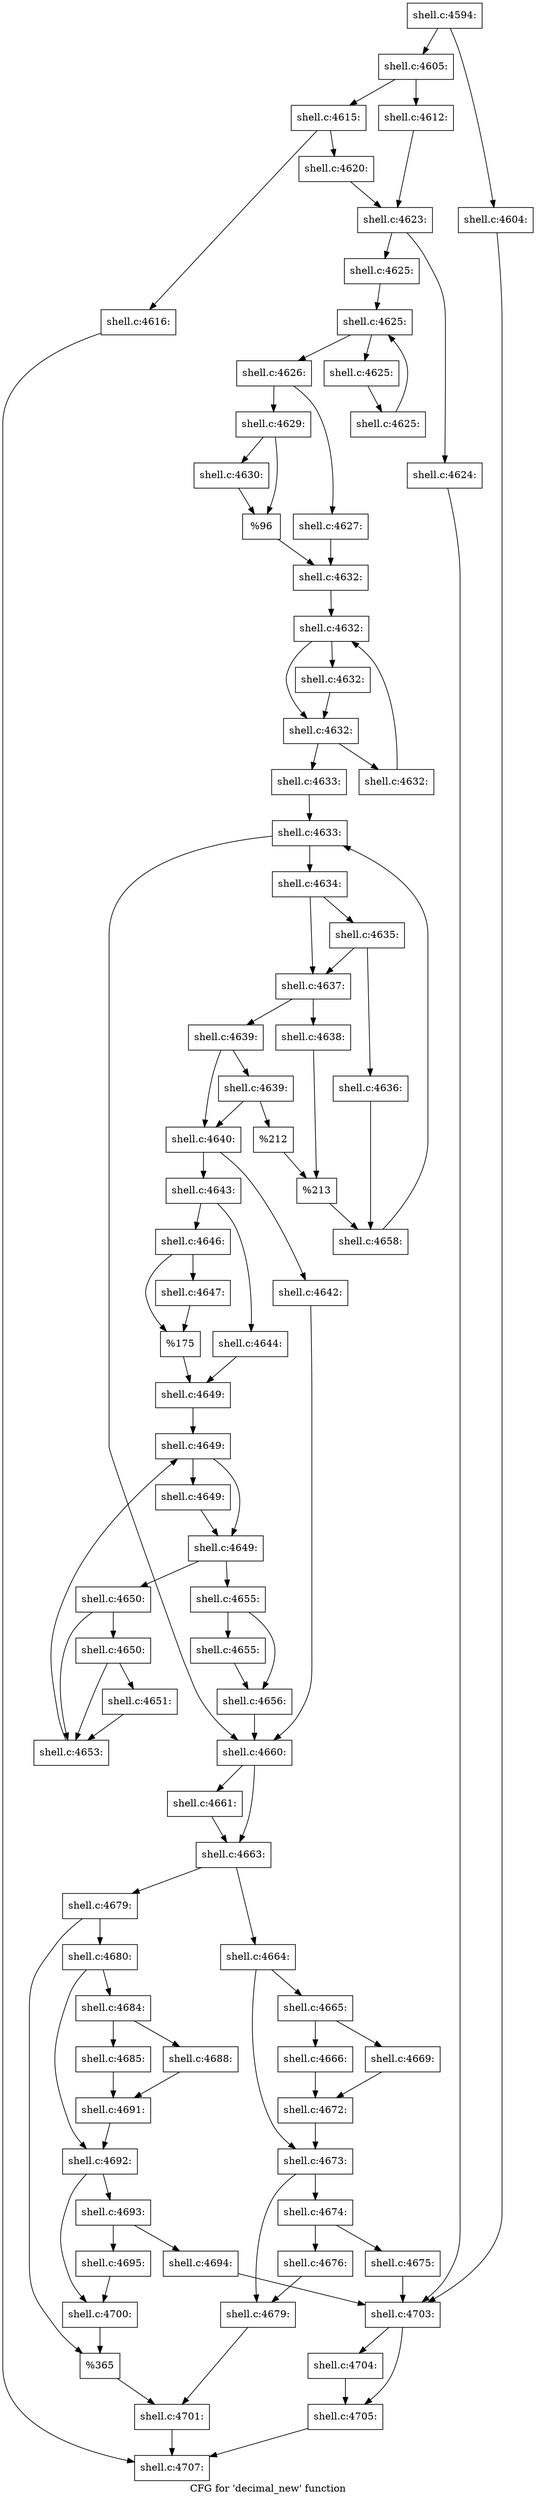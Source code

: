 digraph "CFG for 'decimal_new' function" {
	label="CFG for 'decimal_new' function";

	Node0x5602762f75a0 [shape=record,label="{shell.c:4594:}"];
	Node0x5602762f75a0 -> Node0x5602769536e0;
	Node0x5602762f75a0 -> Node0x560276953730;
	Node0x5602769536e0 [shape=record,label="{shell.c:4604:}"];
	Node0x5602769536e0 -> Node0x560276954270;
	Node0x560276953730 [shape=record,label="{shell.c:4605:}"];
	Node0x560276953730 -> Node0x5602769552e0;
	Node0x560276953730 -> Node0x560276955380;
	Node0x5602769552e0 [shape=record,label="{shell.c:4612:}"];
	Node0x5602769552e0 -> Node0x560276955330;
	Node0x560276955380 [shape=record,label="{shell.c:4615:}"];
	Node0x560276955380 -> Node0x560276955b50;
	Node0x560276955380 -> Node0x560276955ba0;
	Node0x560276955b50 [shape=record,label="{shell.c:4616:}"];
	Node0x560276955b50 -> Node0x560276300850;
	Node0x560276955ba0 [shape=record,label="{shell.c:4620:}"];
	Node0x560276955ba0 -> Node0x560276955330;
	Node0x560276955330 [shape=record,label="{shell.c:4623:}"];
	Node0x560276955330 -> Node0x560276957220;
	Node0x560276955330 -> Node0x560276957270;
	Node0x560276957220 [shape=record,label="{shell.c:4624:}"];
	Node0x560276957220 -> Node0x560276954270;
	Node0x560276957270 [shape=record,label="{shell.c:4625:}"];
	Node0x560276957270 -> Node0x560276957910;
	Node0x560276957910 [shape=record,label="{shell.c:4625:}"];
	Node0x560276957910 -> Node0x560276957b30;
	Node0x560276957910 -> Node0x560276957760;
	Node0x560276957b30 [shape=record,label="{shell.c:4625:}"];
	Node0x560276957b30 -> Node0x560276957aa0;
	Node0x560276957aa0 [shape=record,label="{shell.c:4625:}"];
	Node0x560276957aa0 -> Node0x560276957910;
	Node0x560276957760 [shape=record,label="{shell.c:4626:}"];
	Node0x560276957760 -> Node0x560276958940;
	Node0x560276957760 -> Node0x5602769589e0;
	Node0x560276958940 [shape=record,label="{shell.c:4627:}"];
	Node0x560276958940 -> Node0x560276958990;
	Node0x5602769589e0 [shape=record,label="{shell.c:4629:}"];
	Node0x5602769589e0 -> Node0x5602769594e0;
	Node0x5602769589e0 -> Node0x560276959530;
	Node0x5602769594e0 [shape=record,label="{shell.c:4630:}"];
	Node0x5602769594e0 -> Node0x560276959530;
	Node0x560276959530 [shape=record,label="{%96}"];
	Node0x560276959530 -> Node0x560276958990;
	Node0x560276958990 [shape=record,label="{shell.c:4632:}"];
	Node0x560276958990 -> Node0x560276959e80;
	Node0x560276959e80 [shape=record,label="{shell.c:4632:}"];
	Node0x560276959e80 -> Node0x56027695a0b0;
	Node0x560276959e80 -> Node0x56027695a060;
	Node0x56027695a0b0 [shape=record,label="{shell.c:4632:}"];
	Node0x56027695a0b0 -> Node0x56027695a060;
	Node0x56027695a060 [shape=record,label="{shell.c:4632:}"];
	Node0x56027695a060 -> Node0x56027695a990;
	Node0x56027695a060 -> Node0x560276959fe0;
	Node0x56027695a990 [shape=record,label="{shell.c:4632:}"];
	Node0x56027695a990 -> Node0x560276959e80;
	Node0x560276959fe0 [shape=record,label="{shell.c:4633:}"];
	Node0x560276959fe0 -> Node0x56027695acc0;
	Node0x56027695acc0 [shape=record,label="{shell.c:4633:}"];
	Node0x56027695acc0 -> Node0x56027695b070;
	Node0x56027695acc0 -> Node0x56027695adb0;
	Node0x56027695b070 [shape=record,label="{shell.c:4634:}"];
	Node0x56027695b070 -> Node0x56027695b940;
	Node0x56027695b070 -> Node0x56027695b8f0;
	Node0x56027695b940 [shape=record,label="{shell.c:4635:}"];
	Node0x56027695b940 -> Node0x56027695b850;
	Node0x56027695b940 -> Node0x56027695b8f0;
	Node0x56027695b850 [shape=record,label="{shell.c:4636:}"];
	Node0x56027695b850 -> Node0x56027695b8a0;
	Node0x56027695b8f0 [shape=record,label="{shell.c:4637:}"];
	Node0x56027695b8f0 -> Node0x56027695cac0;
	Node0x56027695b8f0 -> Node0x56027695cb60;
	Node0x56027695cac0 [shape=record,label="{shell.c:4638:}"];
	Node0x56027695cac0 -> Node0x56027695cb10;
	Node0x56027695cb60 [shape=record,label="{shell.c:4639:}"];
	Node0x56027695cb60 -> Node0x56027695d580;
	Node0x56027695cb60 -> Node0x56027695d620;
	Node0x56027695d620 [shape=record,label="{shell.c:4639:}"];
	Node0x56027695d620 -> Node0x56027695d580;
	Node0x56027695d620 -> Node0x56027695d5d0;
	Node0x56027695d580 [shape=record,label="{shell.c:4640:}"];
	Node0x56027695d580 -> Node0x56027695e630;
	Node0x56027695d580 -> Node0x56027695e680;
	Node0x56027695e630 [shape=record,label="{shell.c:4642:}"];
	Node0x56027695e630 -> Node0x56027695adb0;
	Node0x56027695e680 [shape=record,label="{shell.c:4643:}"];
	Node0x56027695e680 -> Node0x56027695eaf0;
	Node0x56027695e680 -> Node0x56027695eb90;
	Node0x56027695eaf0 [shape=record,label="{shell.c:4644:}"];
	Node0x56027695eaf0 -> Node0x56027695eb40;
	Node0x56027695eb90 [shape=record,label="{shell.c:4646:}"];
	Node0x56027695eb90 -> Node0x56027695f5a0;
	Node0x56027695eb90 -> Node0x56027695f5f0;
	Node0x56027695f5a0 [shape=record,label="{shell.c:4647:}"];
	Node0x56027695f5a0 -> Node0x56027695f5f0;
	Node0x56027695f5f0 [shape=record,label="{%175}"];
	Node0x56027695f5f0 -> Node0x56027695eb40;
	Node0x56027695eb40 [shape=record,label="{shell.c:4649:}"];
	Node0x56027695eb40 -> Node0x56027695ff40;
	Node0x56027695ff40 [shape=record,label="{shell.c:4649:}"];
	Node0x56027695ff40 -> Node0x560276960170;
	Node0x56027695ff40 -> Node0x560276960120;
	Node0x560276960170 [shape=record,label="{shell.c:4649:}"];
	Node0x560276960170 -> Node0x560276960120;
	Node0x560276960120 [shape=record,label="{shell.c:4649:}"];
	Node0x560276960120 -> Node0x5602769607f0;
	Node0x560276960120 -> Node0x5602769600a0;
	Node0x5602769607f0 [shape=record,label="{shell.c:4650:}"];
	Node0x5602769607f0 -> Node0x560276960aa0;
	Node0x5602769607f0 -> Node0x560276960a50;
	Node0x560276960aa0 [shape=record,label="{shell.c:4650:}"];
	Node0x560276960aa0 -> Node0x560276960a00;
	Node0x560276960aa0 -> Node0x560276960a50;
	Node0x560276960a00 [shape=record,label="{shell.c:4651:}"];
	Node0x560276960a00 -> Node0x560276960a50;
	Node0x560276960a50 [shape=record,label="{shell.c:4653:}"];
	Node0x560276960a50 -> Node0x56027695ff40;
	Node0x5602769600a0 [shape=record,label="{shell.c:4655:}"];
	Node0x5602769600a0 -> Node0x560276962090;
	Node0x5602769600a0 -> Node0x5602769620e0;
	Node0x560276962090 [shape=record,label="{shell.c:4655:}"];
	Node0x560276962090 -> Node0x5602769620e0;
	Node0x5602769620e0 [shape=record,label="{shell.c:4656:}"];
	Node0x5602769620e0 -> Node0x56027695adb0;
	Node0x56027695d5d0 [shape=record,label="{%212}"];
	Node0x56027695d5d0 -> Node0x56027695cb10;
	Node0x56027695cb10 [shape=record,label="{%213}"];
	Node0x56027695cb10 -> Node0x56027695b8a0;
	Node0x56027695b8a0 [shape=record,label="{shell.c:4658:}"];
	Node0x56027695b8a0 -> Node0x56027695acc0;
	Node0x56027695adb0 [shape=record,label="{shell.c:4660:}"];
	Node0x56027695adb0 -> Node0x560276962b40;
	Node0x56027695adb0 -> Node0x560276962b90;
	Node0x560276962b40 [shape=record,label="{shell.c:4661:}"];
	Node0x560276962b40 -> Node0x560276962b90;
	Node0x560276962b90 [shape=record,label="{shell.c:4663:}"];
	Node0x560276962b90 -> Node0x5602769638f0;
	Node0x560276962b90 -> Node0x560276963990;
	Node0x5602769638f0 [shape=record,label="{shell.c:4664:}"];
	Node0x5602769638f0 -> Node0x560276963da0;
	Node0x5602769638f0 -> Node0x560276963df0;
	Node0x560276963da0 [shape=record,label="{shell.c:4665:}"];
	Node0x560276963da0 -> Node0x5602769642f0;
	Node0x560276963da0 -> Node0x560276964390;
	Node0x5602769642f0 [shape=record,label="{shell.c:4666:}"];
	Node0x5602769642f0 -> Node0x560276964340;
	Node0x560276964390 [shape=record,label="{shell.c:4669:}"];
	Node0x560276964390 -> Node0x560276964340;
	Node0x560276964340 [shape=record,label="{shell.c:4672:}"];
	Node0x560276964340 -> Node0x560276963df0;
	Node0x560276963df0 [shape=record,label="{shell.c:4673:}"];
	Node0x560276963df0 -> Node0x560276965750;
	Node0x560276963df0 -> Node0x5602769657a0;
	Node0x560276965750 [shape=record,label="{shell.c:4674:}"];
	Node0x560276965750 -> Node0x560276966540;
	Node0x560276965750 -> Node0x560276966590;
	Node0x560276966540 [shape=record,label="{shell.c:4675:}"];
	Node0x560276966540 -> Node0x560276954270;
	Node0x560276966590 [shape=record,label="{shell.c:4676:}"];
	Node0x560276966590 -> Node0x5602769657a0;
	Node0x5602769657a0 [shape=record,label="{shell.c:4679:}"];
	Node0x5602769657a0 -> Node0x560276963940;
	Node0x560276963990 [shape=record,label="{shell.c:4679:}"];
	Node0x560276963990 -> Node0x560276967860;
	Node0x560276963990 -> Node0x5602769678b0;
	Node0x560276967860 [shape=record,label="{shell.c:4680:}"];
	Node0x560276967860 -> Node0x560276968830;
	Node0x560276967860 -> Node0x560276968880;
	Node0x560276968830 [shape=record,label="{shell.c:4684:}"];
	Node0x560276968830 -> Node0x560276968bc0;
	Node0x560276968830 -> Node0x560276968c60;
	Node0x560276968bc0 [shape=record,label="{shell.c:4685:}"];
	Node0x560276968bc0 -> Node0x560276968c10;
	Node0x560276968c60 [shape=record,label="{shell.c:4688:}"];
	Node0x560276968c60 -> Node0x560276968c10;
	Node0x560276968c10 [shape=record,label="{shell.c:4691:}"];
	Node0x560276968c10 -> Node0x560276968880;
	Node0x560276968880 [shape=record,label="{shell.c:4692:}"];
	Node0x560276968880 -> Node0x56027696a060;
	Node0x560276968880 -> Node0x56027696a0b0;
	Node0x56027696a060 [shape=record,label="{shell.c:4693:}"];
	Node0x56027696a060 -> Node0x56027696ae50;
	Node0x56027696a060 -> Node0x56027696aea0;
	Node0x56027696ae50 [shape=record,label="{shell.c:4694:}"];
	Node0x56027696ae50 -> Node0x560276954270;
	Node0x56027696aea0 [shape=record,label="{shell.c:4695:}"];
	Node0x56027696aea0 -> Node0x56027696a0b0;
	Node0x56027696a0b0 [shape=record,label="{shell.c:4700:}"];
	Node0x56027696a0b0 -> Node0x5602769678b0;
	Node0x5602769678b0 [shape=record,label="{%365}"];
	Node0x5602769678b0 -> Node0x560276963940;
	Node0x560276963940 [shape=record,label="{shell.c:4701:}"];
	Node0x560276963940 -> Node0x560276300850;
	Node0x560276954270 [shape=record,label="{shell.c:4703:}"];
	Node0x560276954270 -> Node0x56027696d040;
	Node0x560276954270 -> Node0x56027696d090;
	Node0x56027696d040 [shape=record,label="{shell.c:4704:}"];
	Node0x56027696d040 -> Node0x56027696d090;
	Node0x56027696d090 [shape=record,label="{shell.c:4705:}"];
	Node0x56027696d090 -> Node0x560276300850;
	Node0x560276300850 [shape=record,label="{shell.c:4707:}"];
}
